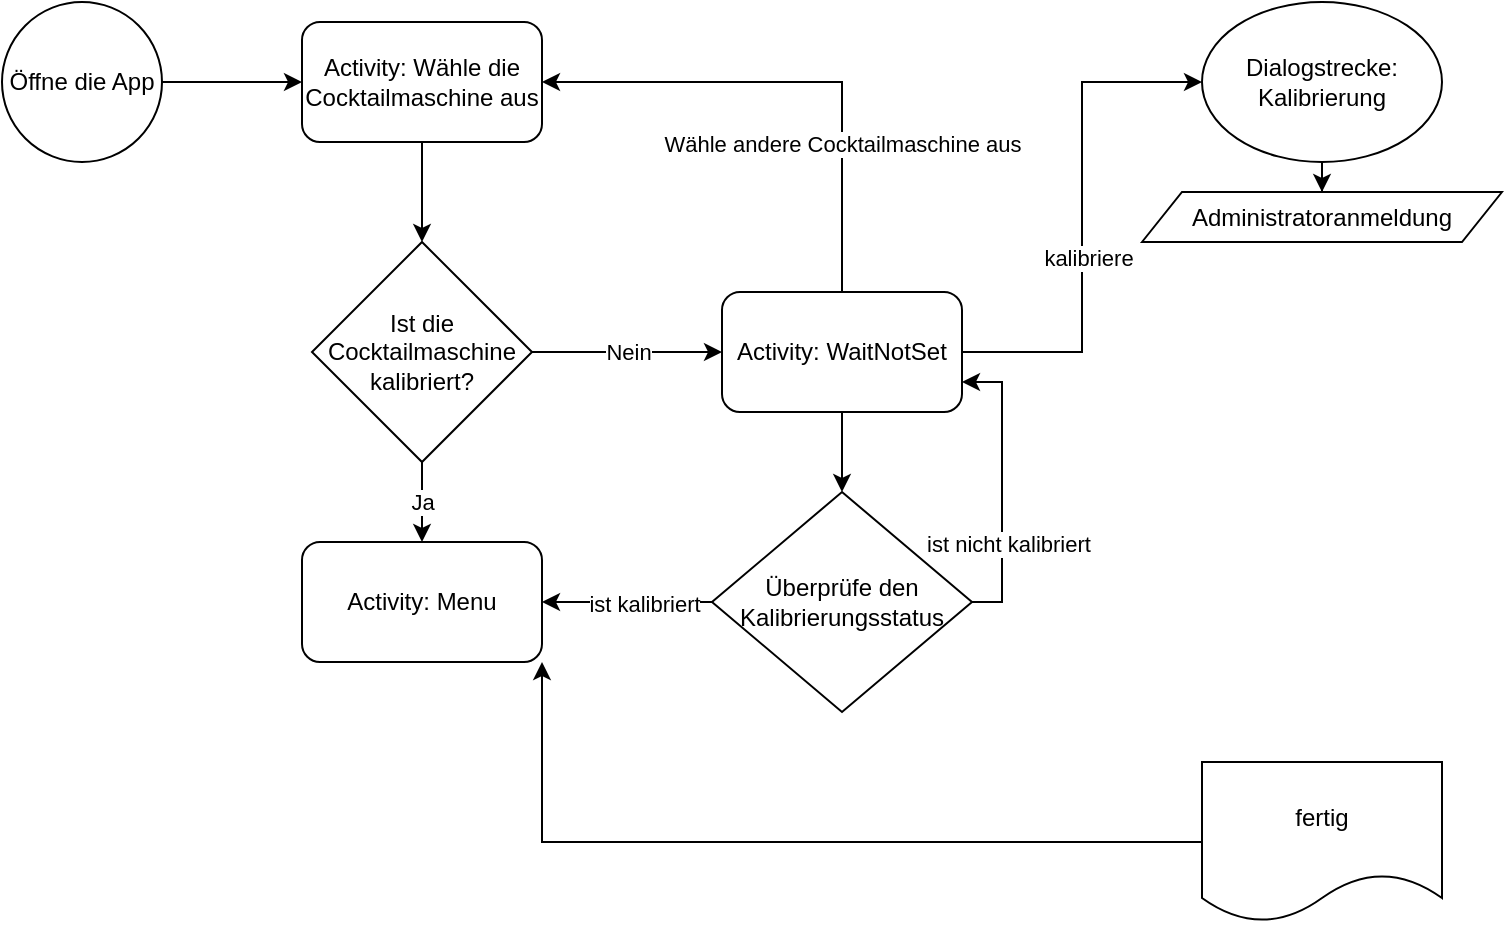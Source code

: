 <mxfile version="20.7.4" type="device"><diagram id="C5RBs43oDa-KdzZeNtuy" name="Page-1"><mxGraphModel dx="913" dy="540" grid="1" gridSize="10" guides="1" tooltips="1" connect="1" arrows="1" fold="1" page="1" pageScale="1" pageWidth="827" pageHeight="1169" math="0" shadow="0"><root><mxCell id="WIyWlLk6GJQsqaUBKTNV-0"/><mxCell id="WIyWlLk6GJQsqaUBKTNV-1" parent="WIyWlLk6GJQsqaUBKTNV-0"/><mxCell id="t654fxVljWZasxAT3iLu-4" value="" style="edgeStyle=orthogonalEdgeStyle;rounded=0;orthogonalLoop=1;jettySize=auto;html=1;" edge="1" parent="WIyWlLk6GJQsqaUBKTNV-1" source="t654fxVljWZasxAT3iLu-0" target="t654fxVljWZasxAT3iLu-3"><mxGeometry relative="1" as="geometry"/></mxCell><mxCell id="t654fxVljWZasxAT3iLu-0" value="Activity: Wähle die Cocktailmaschine aus" style="rounded=1;whiteSpace=wrap;html=1;" vertex="1" parent="WIyWlLk6GJQsqaUBKTNV-1"><mxGeometry x="180" y="90" width="120" height="60" as="geometry"/></mxCell><mxCell id="t654fxVljWZasxAT3iLu-2" value="" style="edgeStyle=orthogonalEdgeStyle;rounded=0;orthogonalLoop=1;jettySize=auto;html=1;" edge="1" parent="WIyWlLk6GJQsqaUBKTNV-1" source="t654fxVljWZasxAT3iLu-1" target="t654fxVljWZasxAT3iLu-0"><mxGeometry relative="1" as="geometry"/></mxCell><mxCell id="t654fxVljWZasxAT3iLu-1" value="Öffne die App" style="ellipse;whiteSpace=wrap;html=1;aspect=fixed;" vertex="1" parent="WIyWlLk6GJQsqaUBKTNV-1"><mxGeometry x="30" y="80" width="80" height="80" as="geometry"/></mxCell><mxCell id="t654fxVljWZasxAT3iLu-6" value="Nein" style="edgeStyle=orthogonalEdgeStyle;rounded=0;orthogonalLoop=1;jettySize=auto;html=1;exitX=1;exitY=0.5;exitDx=0;exitDy=0;entryX=0;entryY=0.5;entryDx=0;entryDy=0;" edge="1" parent="WIyWlLk6GJQsqaUBKTNV-1" source="t654fxVljWZasxAT3iLu-3" target="t654fxVljWZasxAT3iLu-5"><mxGeometry relative="1" as="geometry"/></mxCell><mxCell id="t654fxVljWZasxAT3iLu-8" value="Ja" style="edgeStyle=orthogonalEdgeStyle;rounded=0;orthogonalLoop=1;jettySize=auto;html=1;" edge="1" parent="WIyWlLk6GJQsqaUBKTNV-1" source="t654fxVljWZasxAT3iLu-3" target="t654fxVljWZasxAT3iLu-7"><mxGeometry relative="1" as="geometry"/></mxCell><mxCell id="t654fxVljWZasxAT3iLu-3" value="Ist die Cocktailmaschine kalibriert?" style="rhombus;whiteSpace=wrap;html=1;" vertex="1" parent="WIyWlLk6GJQsqaUBKTNV-1"><mxGeometry x="185" y="200" width="110" height="110" as="geometry"/></mxCell><mxCell id="t654fxVljWZasxAT3iLu-9" style="edgeStyle=orthogonalEdgeStyle;rounded=0;orthogonalLoop=1;jettySize=auto;html=1;exitX=0.5;exitY=0;exitDx=0;exitDy=0;entryX=1;entryY=0.5;entryDx=0;entryDy=0;" edge="1" parent="WIyWlLk6GJQsqaUBKTNV-1" source="t654fxVljWZasxAT3iLu-5" target="t654fxVljWZasxAT3iLu-0"><mxGeometry relative="1" as="geometry"/></mxCell><mxCell id="t654fxVljWZasxAT3iLu-10" value="Wähle andere Cocktailmaschine aus" style="edgeLabel;html=1;align=center;verticalAlign=middle;resizable=0;points=[];" vertex="1" connectable="0" parent="t654fxVljWZasxAT3iLu-9"><mxGeometry x="-0.744" y="2" relative="1" as="geometry"><mxPoint x="2" y="-42" as="offset"/></mxGeometry></mxCell><mxCell id="t654fxVljWZasxAT3iLu-14" style="edgeStyle=orthogonalEdgeStyle;rounded=0;orthogonalLoop=1;jettySize=auto;html=1;exitX=0.5;exitY=1;exitDx=0;exitDy=0;entryX=0.5;entryY=0;entryDx=0;entryDy=0;" edge="1" parent="WIyWlLk6GJQsqaUBKTNV-1" source="t654fxVljWZasxAT3iLu-5" target="t654fxVljWZasxAT3iLu-11"><mxGeometry relative="1" as="geometry"/></mxCell><mxCell id="t654fxVljWZasxAT3iLu-18" style="edgeStyle=orthogonalEdgeStyle;rounded=0;orthogonalLoop=1;jettySize=auto;html=1;entryX=0;entryY=0.5;entryDx=0;entryDy=0;" edge="1" parent="WIyWlLk6GJQsqaUBKTNV-1" source="t654fxVljWZasxAT3iLu-5" target="t654fxVljWZasxAT3iLu-19"><mxGeometry relative="1" as="geometry"><mxPoint x="590" y="150" as="targetPoint"/></mxGeometry></mxCell><mxCell id="t654fxVljWZasxAT3iLu-20" value="kalibriere" style="edgeLabel;html=1;align=center;verticalAlign=middle;resizable=0;points=[];" vertex="1" connectable="0" parent="t654fxVljWZasxAT3iLu-18"><mxGeometry x="-0.162" y="-3" relative="1" as="geometry"><mxPoint as="offset"/></mxGeometry></mxCell><mxCell id="t654fxVljWZasxAT3iLu-5" value="Activity: WaitNotSet" style="rounded=1;whiteSpace=wrap;html=1;" vertex="1" parent="WIyWlLk6GJQsqaUBKTNV-1"><mxGeometry x="390" y="225" width="120" height="60" as="geometry"/></mxCell><mxCell id="t654fxVljWZasxAT3iLu-7" value="Activity: Menu" style="rounded=1;whiteSpace=wrap;html=1;" vertex="1" parent="WIyWlLk6GJQsqaUBKTNV-1"><mxGeometry x="180" y="350" width="120" height="60" as="geometry"/></mxCell><mxCell id="t654fxVljWZasxAT3iLu-12" style="edgeStyle=orthogonalEdgeStyle;rounded=0;orthogonalLoop=1;jettySize=auto;html=1;entryX=1;entryY=0.5;entryDx=0;entryDy=0;" edge="1" parent="WIyWlLk6GJQsqaUBKTNV-1" source="t654fxVljWZasxAT3iLu-11" target="t654fxVljWZasxAT3iLu-7"><mxGeometry relative="1" as="geometry"/></mxCell><mxCell id="t654fxVljWZasxAT3iLu-13" value="ist kalibriert" style="edgeLabel;html=1;align=center;verticalAlign=middle;resizable=0;points=[];" vertex="1" connectable="0" parent="t654fxVljWZasxAT3iLu-12"><mxGeometry x="-0.238" y="1" relative="1" as="geometry"><mxPoint x="-2" as="offset"/></mxGeometry></mxCell><mxCell id="t654fxVljWZasxAT3iLu-15" style="edgeStyle=orthogonalEdgeStyle;rounded=0;orthogonalLoop=1;jettySize=auto;html=1;entryX=1;entryY=0.75;entryDx=0;entryDy=0;" edge="1" parent="WIyWlLk6GJQsqaUBKTNV-1" source="t654fxVljWZasxAT3iLu-11" target="t654fxVljWZasxAT3iLu-5"><mxGeometry relative="1" as="geometry"><Array as="points"><mxPoint x="530" y="380"/><mxPoint x="530" y="270"/></Array></mxGeometry></mxCell><mxCell id="t654fxVljWZasxAT3iLu-16" value="ist nicht kalibriert" style="edgeLabel;html=1;align=center;verticalAlign=middle;resizable=0;points=[];" vertex="1" connectable="0" parent="t654fxVljWZasxAT3iLu-15"><mxGeometry x="-0.396" y="-3" relative="1" as="geometry"><mxPoint as="offset"/></mxGeometry></mxCell><mxCell id="t654fxVljWZasxAT3iLu-11" value="Überprüfe den Kalibrierungsstatus" style="rhombus;whiteSpace=wrap;html=1;" vertex="1" parent="WIyWlLk6GJQsqaUBKTNV-1"><mxGeometry x="385" y="325" width="130" height="110" as="geometry"/></mxCell><mxCell id="t654fxVljWZasxAT3iLu-22" value="" style="edgeStyle=orthogonalEdgeStyle;rounded=0;orthogonalLoop=1;jettySize=auto;html=1;" edge="1" parent="WIyWlLk6GJQsqaUBKTNV-1" source="t654fxVljWZasxAT3iLu-19" target="t654fxVljWZasxAT3iLu-21"><mxGeometry relative="1" as="geometry"/></mxCell><mxCell id="t654fxVljWZasxAT3iLu-19" value="Dialogstrecke:&lt;br&gt;Kalibrierung" style="ellipse;whiteSpace=wrap;html=1;" vertex="1" parent="WIyWlLk6GJQsqaUBKTNV-1"><mxGeometry x="630" y="80" width="120" height="80" as="geometry"/></mxCell><mxCell id="t654fxVljWZasxAT3iLu-21" value="Administratoranmeldung" style="shape=parallelogram;perimeter=parallelogramPerimeter;whiteSpace=wrap;html=1;fixedSize=1;" vertex="1" parent="WIyWlLk6GJQsqaUBKTNV-1"><mxGeometry x="600" y="175" width="180" height="25" as="geometry"/></mxCell><mxCell id="t654fxVljWZasxAT3iLu-24" style="edgeStyle=orthogonalEdgeStyle;rounded=0;orthogonalLoop=1;jettySize=auto;html=1;entryX=1;entryY=1;entryDx=0;entryDy=0;" edge="1" parent="WIyWlLk6GJQsqaUBKTNV-1" source="t654fxVljWZasxAT3iLu-23" target="t654fxVljWZasxAT3iLu-7"><mxGeometry relative="1" as="geometry"/></mxCell><mxCell id="t654fxVljWZasxAT3iLu-23" value="fertig" style="shape=document;whiteSpace=wrap;html=1;boundedLbl=1;" vertex="1" parent="WIyWlLk6GJQsqaUBKTNV-1"><mxGeometry x="630" y="460" width="120" height="80" as="geometry"/></mxCell></root></mxGraphModel></diagram></mxfile>